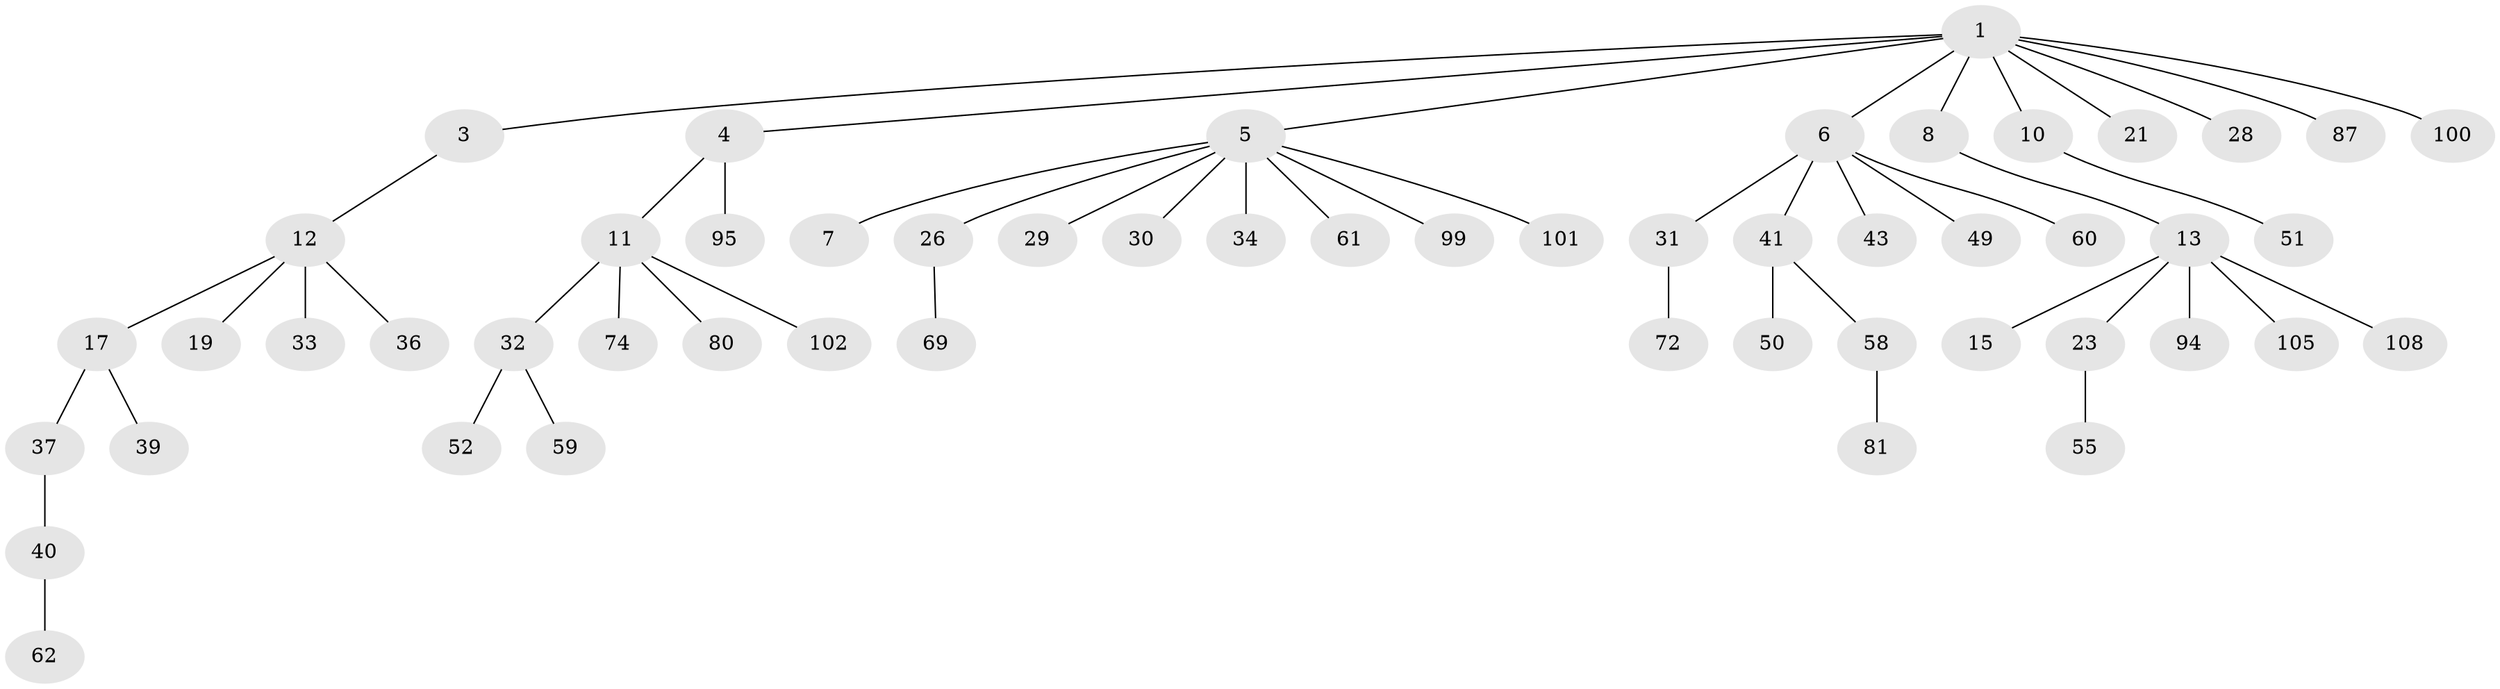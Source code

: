 // original degree distribution, {7: 0.027777777777777776, 5: 0.046296296296296294, 2: 0.26851851851851855, 3: 0.08333333333333333, 4: 0.06481481481481481, 1: 0.5092592592592593}
// Generated by graph-tools (version 1.1) at 2025/19/03/04/25 18:19:07]
// undirected, 54 vertices, 53 edges
graph export_dot {
graph [start="1"]
  node [color=gray90,style=filled];
  1 [super="+2"];
  3;
  4;
  5 [super="+25+16+18+83"];
  6 [super="+9+38"];
  7;
  8;
  10 [super="+22+24"];
  11;
  12 [super="+14"];
  13 [super="+42"];
  15 [super="+93"];
  17 [super="+79+44"];
  19 [super="+20"];
  21 [super="+27"];
  23 [super="+53"];
  26 [super="+63+89+86+71"];
  28;
  29 [super="+68+91"];
  30 [super="+35"];
  31 [super="+56"];
  32 [super="+97+46"];
  33 [super="+73"];
  34;
  36 [super="+64"];
  37;
  39;
  40 [super="+47"];
  41;
  43 [super="+103+84"];
  49;
  50 [super="+66"];
  51;
  52;
  55;
  58;
  59;
  60;
  61;
  62 [super="+65"];
  69;
  72;
  74;
  80;
  81 [super="+106"];
  87;
  94;
  95;
  99;
  100;
  101;
  102;
  105;
  108;
  1 -- 3;
  1 -- 6;
  1 -- 8;
  1 -- 10;
  1 -- 21;
  1 -- 28;
  1 -- 100;
  1 -- 4;
  1 -- 5;
  1 -- 87;
  3 -- 12;
  4 -- 11;
  4 -- 95;
  5 -- 7;
  5 -- 34;
  5 -- 101;
  5 -- 99;
  5 -- 61;
  5 -- 30;
  5 -- 26;
  5 -- 29;
  6 -- 49;
  6 -- 41;
  6 -- 43;
  6 -- 60;
  6 -- 31;
  8 -- 13;
  10 -- 51;
  11 -- 32;
  11 -- 74;
  11 -- 80;
  11 -- 102;
  12 -- 17;
  12 -- 19;
  12 -- 33;
  12 -- 36;
  13 -- 15;
  13 -- 23;
  13 -- 94;
  13 -- 105;
  13 -- 108;
  17 -- 37;
  17 -- 39;
  23 -- 55;
  26 -- 69;
  31 -- 72;
  32 -- 59;
  32 -- 52;
  37 -- 40;
  40 -- 62;
  41 -- 50;
  41 -- 58;
  58 -- 81;
}
